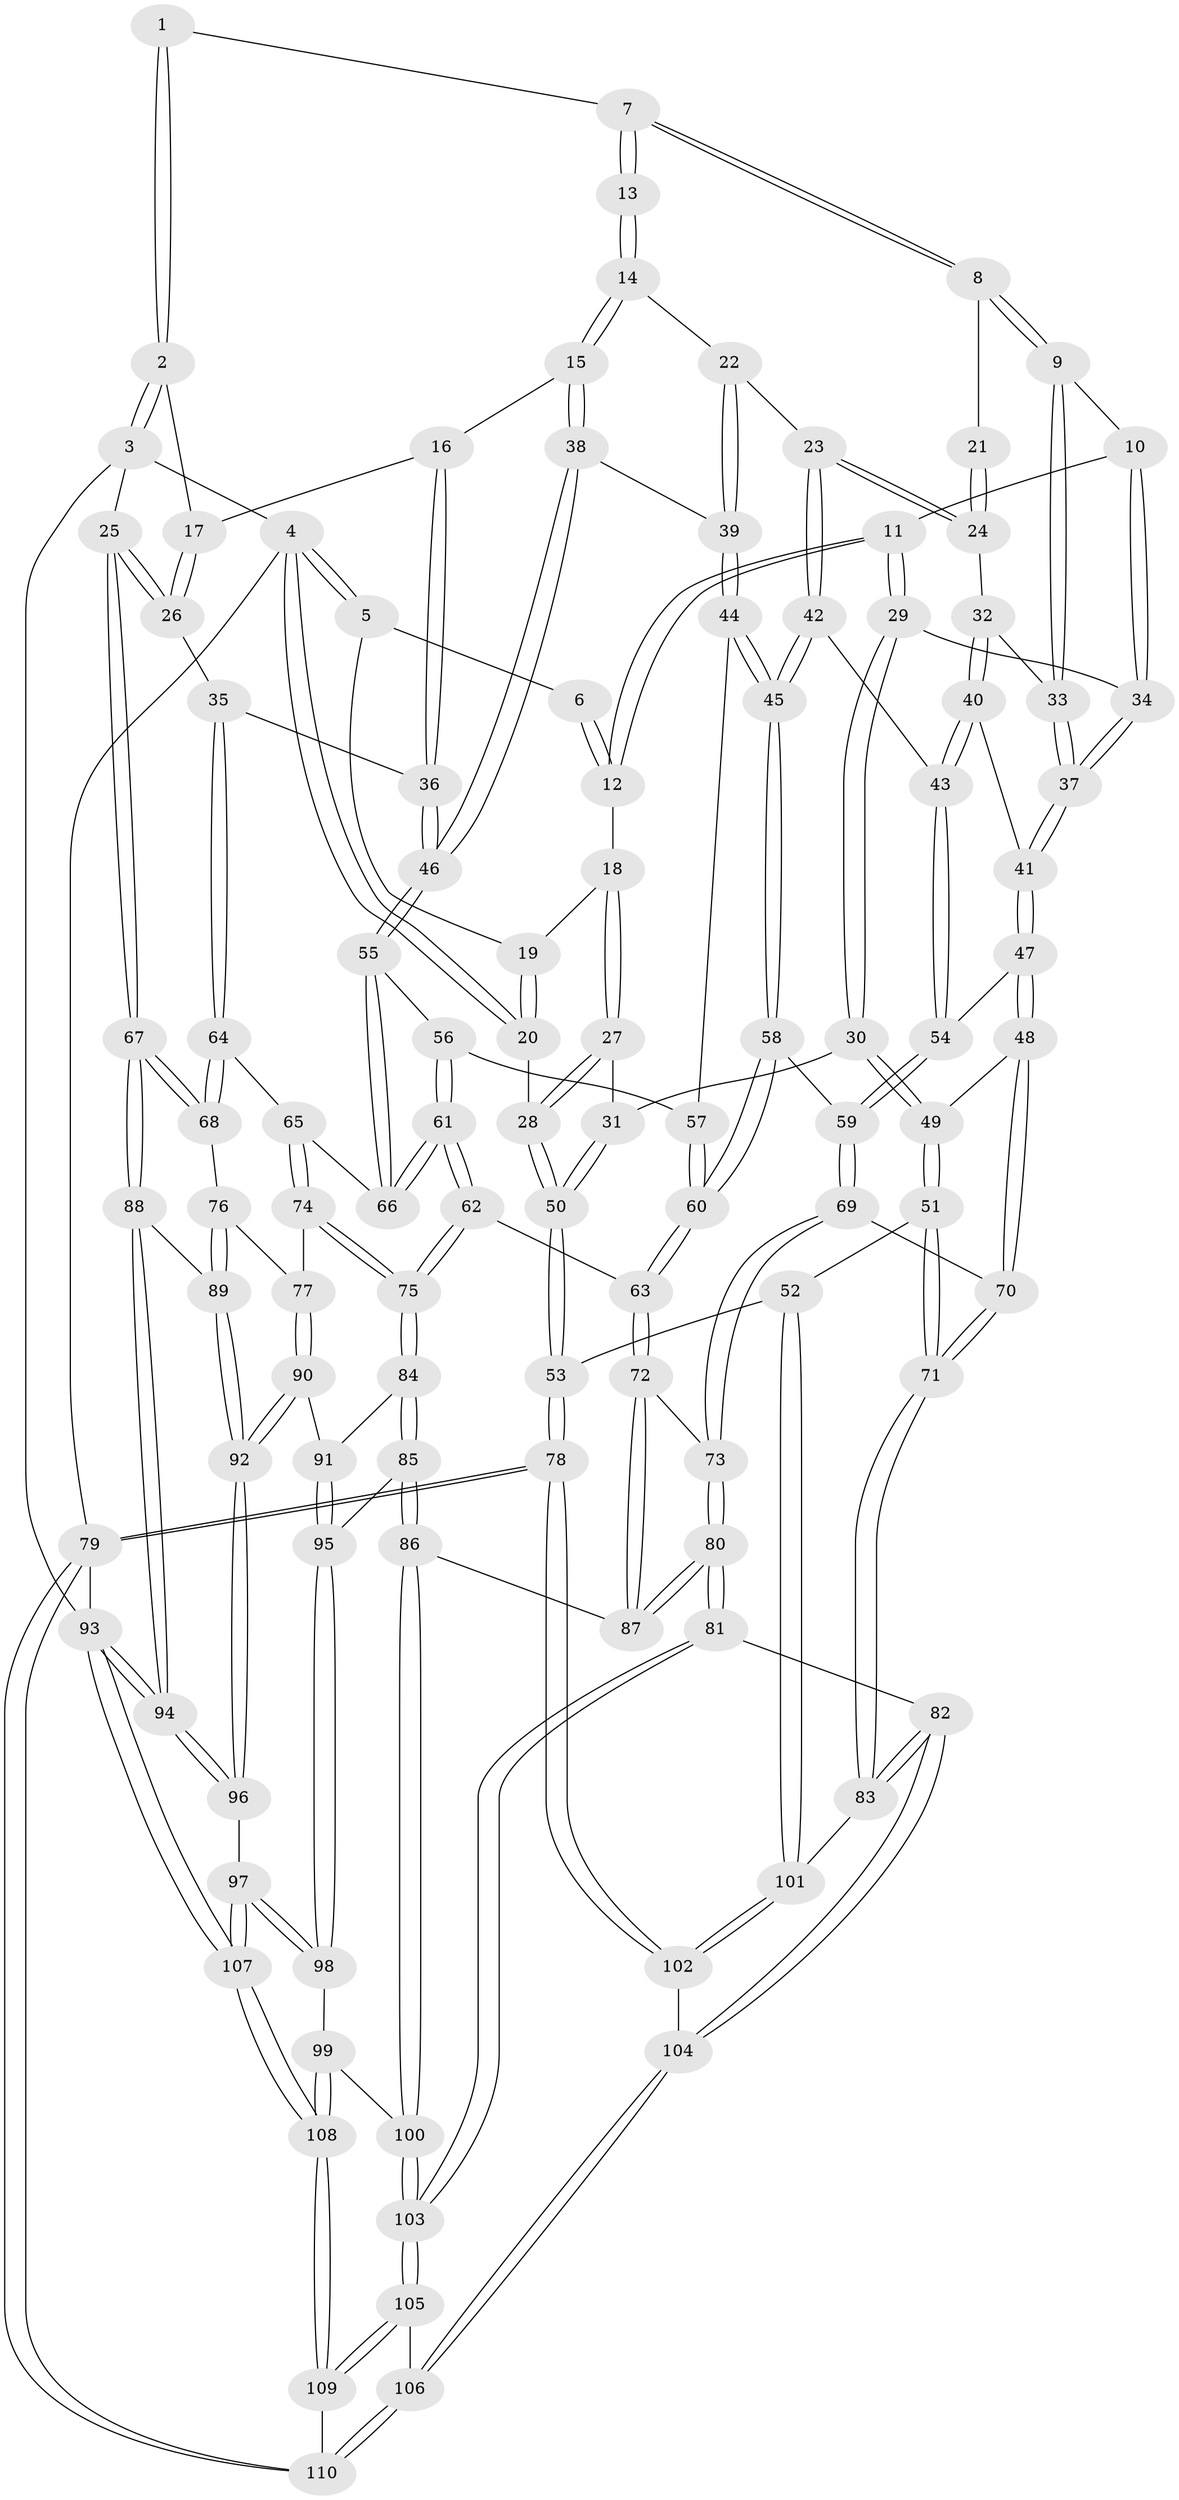 // coarse degree distribution, {3: 0.20634920634920634, 6: 0.09523809523809523, 4: 0.3333333333333333, 5: 0.3492063492063492, 7: 0.015873015873015872}
// Generated by graph-tools (version 1.1) at 2025/42/03/06/25 10:42:32]
// undirected, 110 vertices, 272 edges
graph export_dot {
graph [start="1"]
  node [color=gray90,style=filled];
  1 [pos="+0.4169737515470896+0"];
  2 [pos="+0.8675036106643256+0"];
  3 [pos="+1+0"];
  4 [pos="+0+0"];
  5 [pos="+0+0"];
  6 [pos="+0.30697285580475614+0"];
  7 [pos="+0.4226968632167979+0"];
  8 [pos="+0.3183180887476197+0.15782998760568742"];
  9 [pos="+0.30151837581201785+0.18116347671282357"];
  10 [pos="+0.2640161347738855+0.17217054717879673"];
  11 [pos="+0.24422684876675813+0.1615514182223578"];
  12 [pos="+0.1822345165667821+0.12486021889383114"];
  13 [pos="+0.48007939405727335+0.10279835731877782"];
  14 [pos="+0.5245435361914271+0.16594063121090113"];
  15 [pos="+0.6633265784361441+0.1745924290706654"];
  16 [pos="+0.7177165680807646+0.1172883812817411"];
  17 [pos="+0.8463758878006553+0"];
  18 [pos="+0.16811218843668688+0.13023176408968423"];
  19 [pos="+0.13684796243314418+0.11537293366121323"];
  20 [pos="+0+0.10704906441815218"];
  21 [pos="+0.4154013979156169+0.16181517856039945"];
  22 [pos="+0.49627196368215143+0.2191862301195249"];
  23 [pos="+0.47988107332210583+0.23132325075346194"];
  24 [pos="+0.38753484033106905+0.2343275197817843"];
  25 [pos="+1+0.3885030246878721"];
  26 [pos="+0.9465681234968298+0.322645545747486"];
  27 [pos="+0.15492641901182827+0.1555072735073509"];
  28 [pos="+0+0.26463545402881916"];
  29 [pos="+0.17545650454168857+0.2767357716646204"];
  30 [pos="+0.14646059133099168+0.2799468537040476"];
  31 [pos="+0.12779861290098263+0.25933356364504434"];
  32 [pos="+0.3814384416227674+0.2363402176378522"];
  33 [pos="+0.31113889583452725+0.1992944712798983"];
  34 [pos="+0.20550433156087072+0.27520977287788995"];
  35 [pos="+0.8983456263666654+0.3363252984023965"];
  36 [pos="+0.8755340801284673+0.33335705144619404"];
  37 [pos="+0.27520173463263964+0.30793481922402843"];
  38 [pos="+0.6642974537096888+0.3150582804951388"];
  39 [pos="+0.577994330504419+0.33814817315424084"];
  40 [pos="+0.38192856245973494+0.3290733907093083"];
  41 [pos="+0.27612261865049137+0.3109787674762694"];
  42 [pos="+0.452825115674361+0.36978951258287285"];
  43 [pos="+0.4062849341701028+0.3630525809514653"];
  44 [pos="+0.5592804471406374+0.35374571461304744"];
  45 [pos="+0.4706897132972219+0.38211234764419405"];
  46 [pos="+0.7168629806030679+0.3678376979175744"];
  47 [pos="+0.24731451530624413+0.3931635967586182"];
  48 [pos="+0.21225648809848885+0.41123486412611376"];
  49 [pos="+0.15640016747985047+0.40365420517085143"];
  50 [pos="+0+0.2849496280346122"];
  51 [pos="+0.0005152485832815393+0.4930530764201619"];
  52 [pos="+0+0.48137741295322595"];
  53 [pos="+0+0.46981058964621936"];
  54 [pos="+0.34059101353083177+0.42363121266271336"];
  55 [pos="+0.7163256630093829+0.3708636245565221"];
  56 [pos="+0.5885063522664937+0.4374309266431444"];
  57 [pos="+0.5823578562909781+0.43532412071506077"];
  58 [pos="+0.4836322127108293+0.4856402982577025"];
  59 [pos="+0.3466777296842456+0.46407312538617723"];
  60 [pos="+0.4981473766440084+0.5186010281811133"];
  61 [pos="+0.6542864695494552+0.502723892855766"];
  62 [pos="+0.6455171269741129+0.5286128938363566"];
  63 [pos="+0.4989141005019172+0.5233892743051936"];
  64 [pos="+0.8599091641050193+0.4677244506076365"];
  65 [pos="+0.7915671150353347+0.5105783672911406"];
  66 [pos="+0.7130799952789796+0.4189596491378755"];
  67 [pos="+1+0.4533530758871182"];
  68 [pos="+0.9063324110522092+0.5354516824338591"];
  69 [pos="+0.3329014327458022+0.5116657556259575"];
  70 [pos="+0.2541977925386224+0.533955474769667"];
  71 [pos="+0.19501690725396614+0.6364786037521007"];
  72 [pos="+0.4884952110301781+0.5453161633321857"];
  73 [pos="+0.40161562473288925+0.581406991745362"];
  74 [pos="+0.7885941738095598+0.5452904095105259"];
  75 [pos="+0.6662522781144059+0.5706297302282591"];
  76 [pos="+0.8849549664413261+0.5731015945931361"];
  77 [pos="+0.8051907714019063+0.5698394160625838"];
  78 [pos="+0+1"];
  79 [pos="+0+1"];
  80 [pos="+0.33495012629809573+0.7168482264471606"];
  81 [pos="+0.33109059533937063+0.7201223446449099"];
  82 [pos="+0.2953514248109158+0.7413002757632312"];
  83 [pos="+0.20733193522722249+0.6701017814446122"];
  84 [pos="+0.6656364890771949+0.5796781331928728"];
  85 [pos="+0.6187723817900463+0.6465363724061626"];
  86 [pos="+0.5557410052330581+0.6899256120365126"];
  87 [pos="+0.5547773061653417+0.6892947355811402"];
  88 [pos="+1+0.5476247042058022"];
  89 [pos="+0.9223036709381898+0.6564390183814908"];
  90 [pos="+0.790184916615172+0.6432371040023909"];
  91 [pos="+0.7408999659644825+0.65101997651793"];
  92 [pos="+0.8756043789074998+0.7330404360462355"];
  93 [pos="+1+1"];
  94 [pos="+1+0.8924505748502957"];
  95 [pos="+0.7124612143903579+0.7021716112304938"];
  96 [pos="+0.8743325224453653+0.8127419264118901"];
  97 [pos="+0.8471062927584324+0.8332886772868882"];
  98 [pos="+0.7127705154383818+0.8049936313835602"];
  99 [pos="+0.6340314889088342+0.8241463163455167"];
  100 [pos="+0.5929669453615943+0.8165585501126211"];
  101 [pos="+0.07520446222245926+0.7478231174723696"];
  102 [pos="+0.016616792466010343+0.8517974212029573"];
  103 [pos="+0.5747112199779543+0.8302952038357159"];
  104 [pos="+0.29426918430369614+0.8347448445032732"];
  105 [pos="+0.5145665835543298+0.8973293436617426"];
  106 [pos="+0.3018007757783342+0.8608142909786668"];
  107 [pos="+0.792390691326351+1"];
  108 [pos="+0.7533494180926837+1"];
  109 [pos="+0.5388456051690178+1"];
  110 [pos="+0.2055415893188705+1"];
  1 -- 2;
  1 -- 2;
  1 -- 7;
  2 -- 3;
  2 -- 3;
  2 -- 17;
  3 -- 4;
  3 -- 25;
  3 -- 93;
  4 -- 5;
  4 -- 5;
  4 -- 20;
  4 -- 20;
  4 -- 79;
  5 -- 6;
  5 -- 19;
  6 -- 12;
  6 -- 12;
  7 -- 8;
  7 -- 8;
  7 -- 13;
  7 -- 13;
  8 -- 9;
  8 -- 9;
  8 -- 21;
  9 -- 10;
  9 -- 33;
  9 -- 33;
  10 -- 11;
  10 -- 34;
  10 -- 34;
  11 -- 12;
  11 -- 12;
  11 -- 29;
  11 -- 29;
  12 -- 18;
  13 -- 14;
  13 -- 14;
  14 -- 15;
  14 -- 15;
  14 -- 22;
  15 -- 16;
  15 -- 38;
  15 -- 38;
  16 -- 17;
  16 -- 36;
  16 -- 36;
  17 -- 26;
  17 -- 26;
  18 -- 19;
  18 -- 27;
  18 -- 27;
  19 -- 20;
  19 -- 20;
  20 -- 28;
  21 -- 24;
  21 -- 24;
  22 -- 23;
  22 -- 39;
  22 -- 39;
  23 -- 24;
  23 -- 24;
  23 -- 42;
  23 -- 42;
  24 -- 32;
  25 -- 26;
  25 -- 26;
  25 -- 67;
  25 -- 67;
  26 -- 35;
  27 -- 28;
  27 -- 28;
  27 -- 31;
  28 -- 50;
  28 -- 50;
  29 -- 30;
  29 -- 30;
  29 -- 34;
  30 -- 31;
  30 -- 49;
  30 -- 49;
  31 -- 50;
  31 -- 50;
  32 -- 33;
  32 -- 40;
  32 -- 40;
  33 -- 37;
  33 -- 37;
  34 -- 37;
  34 -- 37;
  35 -- 36;
  35 -- 64;
  35 -- 64;
  36 -- 46;
  36 -- 46;
  37 -- 41;
  37 -- 41;
  38 -- 39;
  38 -- 46;
  38 -- 46;
  39 -- 44;
  39 -- 44;
  40 -- 41;
  40 -- 43;
  40 -- 43;
  41 -- 47;
  41 -- 47;
  42 -- 43;
  42 -- 45;
  42 -- 45;
  43 -- 54;
  43 -- 54;
  44 -- 45;
  44 -- 45;
  44 -- 57;
  45 -- 58;
  45 -- 58;
  46 -- 55;
  46 -- 55;
  47 -- 48;
  47 -- 48;
  47 -- 54;
  48 -- 49;
  48 -- 70;
  48 -- 70;
  49 -- 51;
  49 -- 51;
  50 -- 53;
  50 -- 53;
  51 -- 52;
  51 -- 71;
  51 -- 71;
  52 -- 53;
  52 -- 101;
  52 -- 101;
  53 -- 78;
  53 -- 78;
  54 -- 59;
  54 -- 59;
  55 -- 56;
  55 -- 66;
  55 -- 66;
  56 -- 57;
  56 -- 61;
  56 -- 61;
  57 -- 60;
  57 -- 60;
  58 -- 59;
  58 -- 60;
  58 -- 60;
  59 -- 69;
  59 -- 69;
  60 -- 63;
  60 -- 63;
  61 -- 62;
  61 -- 62;
  61 -- 66;
  61 -- 66;
  62 -- 63;
  62 -- 75;
  62 -- 75;
  63 -- 72;
  63 -- 72;
  64 -- 65;
  64 -- 68;
  64 -- 68;
  65 -- 66;
  65 -- 74;
  65 -- 74;
  67 -- 68;
  67 -- 68;
  67 -- 88;
  67 -- 88;
  68 -- 76;
  69 -- 70;
  69 -- 73;
  69 -- 73;
  70 -- 71;
  70 -- 71;
  71 -- 83;
  71 -- 83;
  72 -- 73;
  72 -- 87;
  72 -- 87;
  73 -- 80;
  73 -- 80;
  74 -- 75;
  74 -- 75;
  74 -- 77;
  75 -- 84;
  75 -- 84;
  76 -- 77;
  76 -- 89;
  76 -- 89;
  77 -- 90;
  77 -- 90;
  78 -- 79;
  78 -- 79;
  78 -- 102;
  78 -- 102;
  79 -- 110;
  79 -- 110;
  79 -- 93;
  80 -- 81;
  80 -- 81;
  80 -- 87;
  80 -- 87;
  81 -- 82;
  81 -- 103;
  81 -- 103;
  82 -- 83;
  82 -- 83;
  82 -- 104;
  82 -- 104;
  83 -- 101;
  84 -- 85;
  84 -- 85;
  84 -- 91;
  85 -- 86;
  85 -- 86;
  85 -- 95;
  86 -- 87;
  86 -- 100;
  86 -- 100;
  88 -- 89;
  88 -- 94;
  88 -- 94;
  89 -- 92;
  89 -- 92;
  90 -- 91;
  90 -- 92;
  90 -- 92;
  91 -- 95;
  91 -- 95;
  92 -- 96;
  92 -- 96;
  93 -- 94;
  93 -- 94;
  93 -- 107;
  93 -- 107;
  94 -- 96;
  94 -- 96;
  95 -- 98;
  95 -- 98;
  96 -- 97;
  97 -- 98;
  97 -- 98;
  97 -- 107;
  97 -- 107;
  98 -- 99;
  99 -- 100;
  99 -- 108;
  99 -- 108;
  100 -- 103;
  100 -- 103;
  101 -- 102;
  101 -- 102;
  102 -- 104;
  103 -- 105;
  103 -- 105;
  104 -- 106;
  104 -- 106;
  105 -- 106;
  105 -- 109;
  105 -- 109;
  106 -- 110;
  106 -- 110;
  107 -- 108;
  107 -- 108;
  108 -- 109;
  108 -- 109;
  109 -- 110;
}
